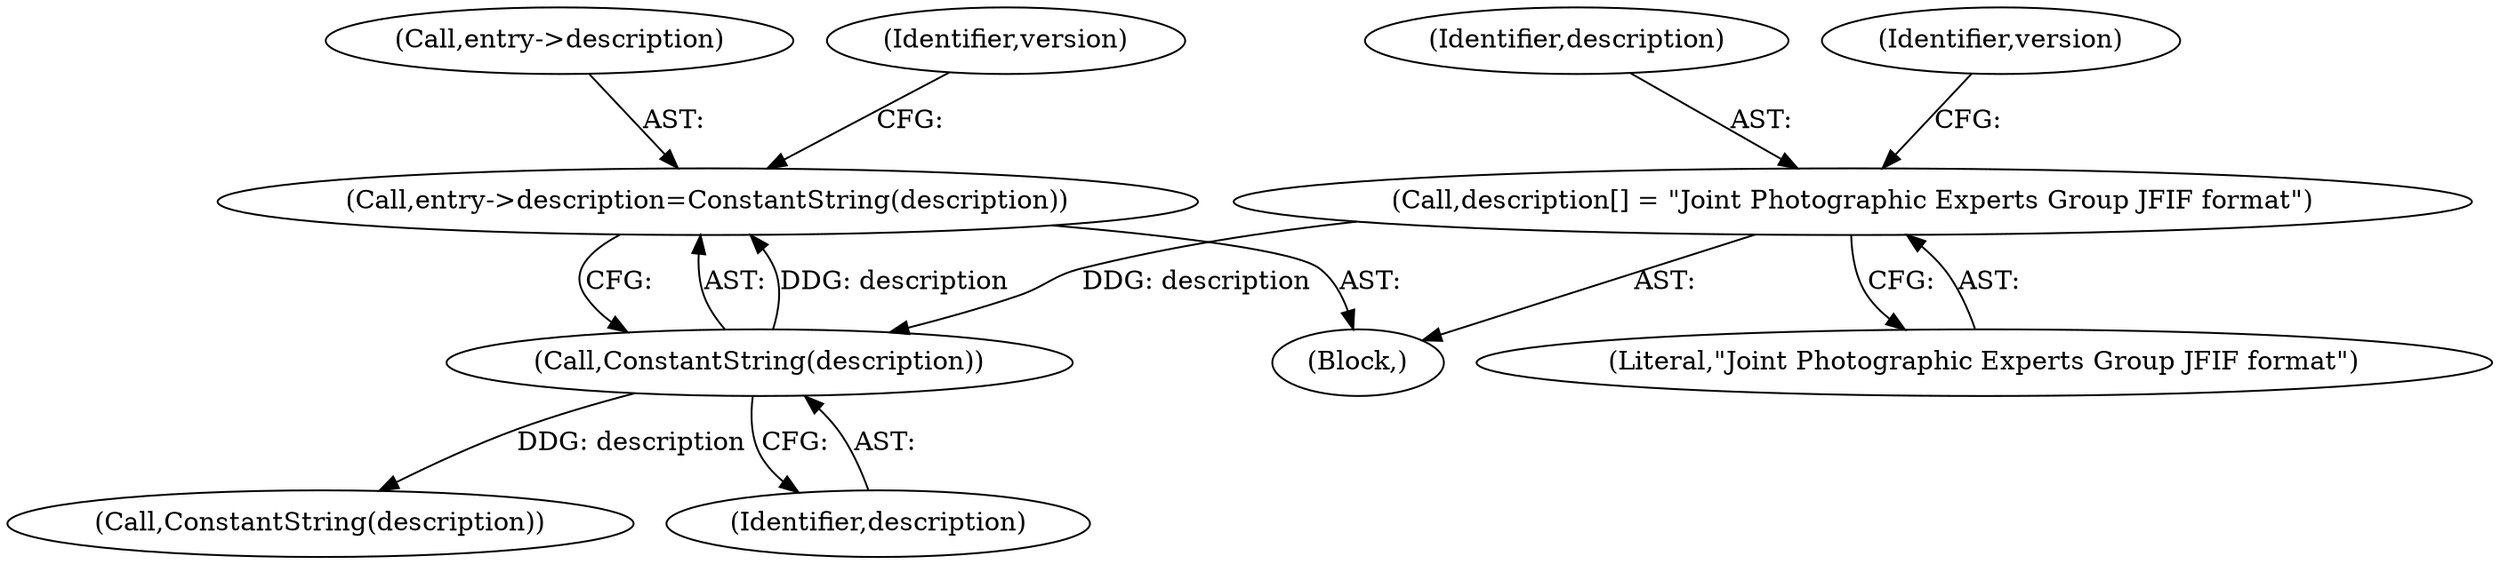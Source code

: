 digraph "0_ImageMagick_948356eec65aea91995d4b7cc487d197d2c5f602_0@pointer" {
"1000160" [label="(Call,entry->description=ConstantString(description))"];
"1000164" [label="(Call,ConstantString(description))"];
"1000106" [label="(Call,description[] = \"Joint Photographic Experts Group JFIF format\")"];
"1000161" [label="(Call,entry->description)"];
"1000107" [label="(Identifier,description)"];
"1000237" [label="(Call,ConstantString(description))"];
"1000164" [label="(Call,ConstantString(description))"];
"1000102" [label="(Block,)"];
"1000160" [label="(Call,entry->description=ConstantString(description))"];
"1000169" [label="(Identifier,version)"];
"1000108" [label="(Literal,\"Joint Photographic Experts Group JFIF format\")"];
"1000111" [label="(Identifier,version)"];
"1000106" [label="(Call,description[] = \"Joint Photographic Experts Group JFIF format\")"];
"1000165" [label="(Identifier,description)"];
"1000160" -> "1000102"  [label="AST: "];
"1000160" -> "1000164"  [label="CFG: "];
"1000161" -> "1000160"  [label="AST: "];
"1000164" -> "1000160"  [label="AST: "];
"1000169" -> "1000160"  [label="CFG: "];
"1000164" -> "1000160"  [label="DDG: description"];
"1000164" -> "1000165"  [label="CFG: "];
"1000165" -> "1000164"  [label="AST: "];
"1000106" -> "1000164"  [label="DDG: description"];
"1000164" -> "1000237"  [label="DDG: description"];
"1000106" -> "1000102"  [label="AST: "];
"1000106" -> "1000108"  [label="CFG: "];
"1000107" -> "1000106"  [label="AST: "];
"1000108" -> "1000106"  [label="AST: "];
"1000111" -> "1000106"  [label="CFG: "];
}
